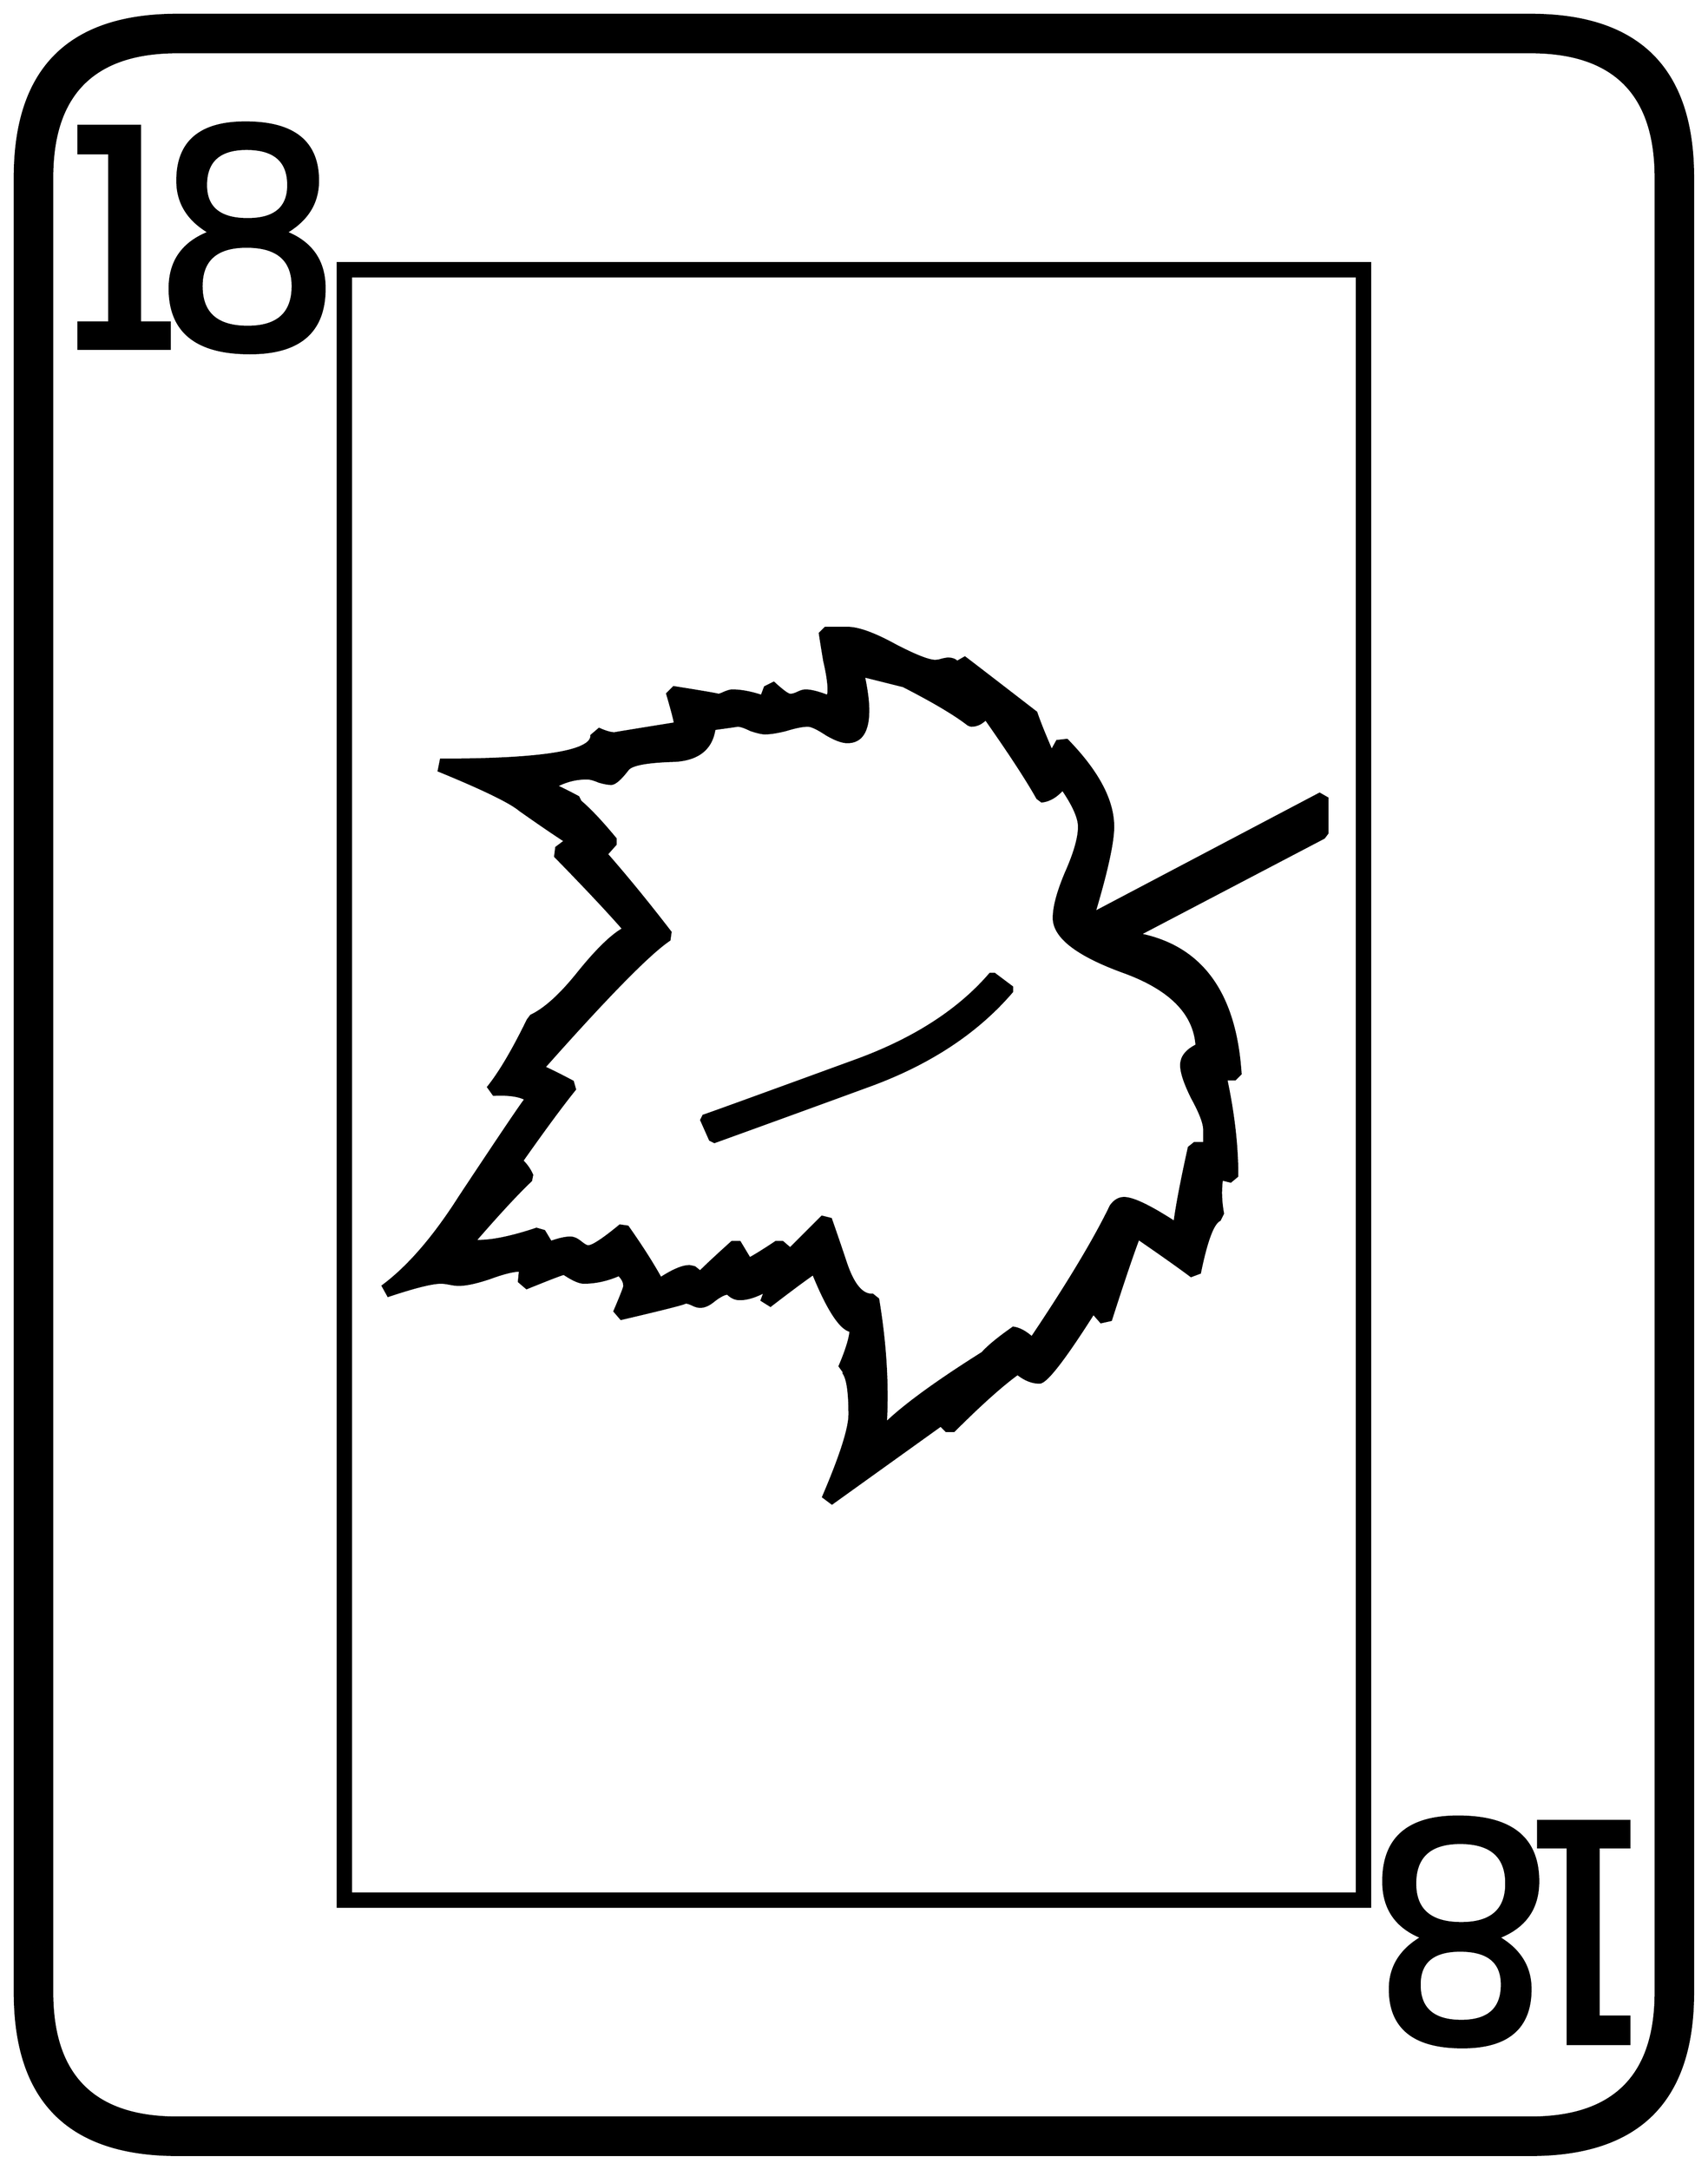 


\begin{tikzpicture}[y=0.80pt, x=0.80pt, yscale=-1.0, xscale=1.0, inner sep=0pt, outer sep=0pt]
\begin{scope}[shift={(100.0,1706.0)},nonzero rule]
  \path[draw=.,fill=.,line width=1.600pt] (1578.0,244.0) .. controls
    (1578.0,342.667) and (1528.667,392.0) .. (1430.0,392.0) --
    (198.0,392.0) .. controls (99.333,392.0) and (50.0,342.667) ..
    (50.0,244.0) -- (50.0,-1408.0) .. controls (50.0,-1506.667)
    and (99.333,-1556.0) .. (198.0,-1556.0) -- (1430.0,-1556.0) ..
    controls (1528.667,-1556.0) and (1578.0,-1506.667) ..
    (1578.0,-1408.0) -- (1578.0,244.0) -- cycle(1544.0,244.0) --
    (1544.0,-1408.0) .. controls (1544.0,-1484.0) and
    (1506.0,-1522.0) .. (1430.0,-1522.0) -- (198.0,-1522.0) ..
    controls (122.0,-1522.0) and (84.0,-1484.0) ..
    (84.0,-1408.0) -- (84.0,244.0) .. controls (84.0,320.0) and
    (122.0,358.0) .. (198.0,358.0) -- (1430.0,358.0) .. controls
    (1506.0,358.0) and (1544.0,320.0) .. (1544.0,244.0) --
    cycle(332.0,-1307.0) .. controls (332.0,-1267.667) and
    (309.333,-1248.0) .. (264.0,-1248.0) .. controls
    (215.333,-1248.0) and (191.0,-1267.667) .. (191.0,-1307.0) ..
    controls (191.0,-1331.667) and (203.0,-1348.667) ..
    (227.0,-1358.0) .. controls (207.667,-1369.333) and
    (198.0,-1385.0) .. (198.0,-1405.0) .. controls
    (198.0,-1440.333) and (218.667,-1458.0) .. (260.0,-1458.0) ..
    controls (304.0,-1458.0) and (326.0,-1440.333) ..
    (326.0,-1405.0) .. controls (326.0,-1385.0) and
    (316.333,-1369.333) .. (297.0,-1358.0) .. controls
    (320.333,-1348.667) and (332.0,-1331.667) .. (332.0,-1307.0) --
    cycle(191.0,-1252.0) -- (108.0,-1252.0) -- (108.0,-1276.0)
    -- (136.0,-1276.0) -- (136.0,-1430.0) -- (108.0,-1430.0) --
    (108.0,-1455.0) -- (164.0,-1455.0) -- (164.0,-1276.0) --
    (191.0,-1276.0) -- (191.0,-1252.0) -- cycle(1284.0,166.0) --
    (344.0,166.0) -- (344.0,-1330.0) -- (1284.0,-1330.0) --
    (1284.0,166.0) -- cycle(1520.0,291.0) -- (1464.0,291.0) --
    (1464.0,112.0) -- (1437.0,112.0) -- (1437.0,88.0) --
    (1520.0,88.0) -- (1520.0,112.0) -- (1492.0,112.0) --
    (1492.0,266.0) -- (1520.0,266.0) -- (1520.0,291.0) --
    cycle(1437.0,143.0) .. controls (1437.0,167.667) and
    (1425.0,184.667) .. (1401.0,194.0) .. controls (1420.333,205.333)
    and (1430.0,221.0) .. (1430.0,241.0) .. controls
    (1430.0,276.333) and (1409.333,294.0) .. (1368.0,294.0) ..
    controls (1324.0,294.0) and (1302.0,276.333) .. (1302.0,241.0)
    .. controls (1302.0,221.0) and (1311.667,205.333) ..
    (1331.0,194.0) .. controls (1307.667,184.667) and (1296.0,167.667)
    .. (1296.0,143.0) .. controls (1296.0,103.667) and
    (1318.667,84.0) .. (1364.0,84.0) .. controls (1412.667,84.0) and
    (1437.0,103.667) .. (1437.0,143.0) -- cycle(299.0,-1401.0) ..
    controls (299.0,-1423.0) and (286.333,-1434.0) ..
    (261.0,-1434.0) .. controls (236.333,-1434.0) and
    (224.0,-1423.0) .. (224.0,-1401.0) .. controls
    (224.0,-1380.333) and (236.667,-1370.0) .. (262.0,-1370.0) ..
    controls (286.667,-1370.0) and (299.0,-1380.333) ..
    (299.0,-1401.0) -- cycle(303.0,-1309.0) .. controls
    (303.0,-1333.0) and (289.0,-1345.0) .. (261.0,-1345.0) ..
    controls (233.667,-1345.0) and (220.0,-1333.0) ..
    (220.0,-1309.0) .. controls (220.0,-1284.333) and
    (234.0,-1272.0) .. (262.0,-1272.0) .. controls
    (289.333,-1272.0) and (303.0,-1284.333) .. (303.0,-1309.0) --
    cycle(1272.0,154.0) -- (1272.0,-1318.0) -- (356.0,-1318.0)
    -- (356.0,154.0) -- (1272.0,154.0) -- cycle(1408.0,145.0) ..
    controls (1408.0,120.333) and (1394.0,108.0) .. (1366.0,108.0)
    .. controls (1338.667,108.0) and (1325.0,120.333) ..
    (1325.0,145.0) .. controls (1325.0,169.0) and (1339.0,181.0)
    .. (1367.0,181.0) .. controls (1394.333,181.0) and
    (1408.0,169.0) .. (1408.0,145.0) -- cycle(1404.0,237.0) ..
    controls (1404.0,216.333) and (1391.333,206.0) .. (1366.0,206.0)
    .. controls (1341.333,206.0) and (1329.0,216.333) ..
    (1329.0,237.0) .. controls (1329.0,259.0) and (1341.667,270.0)
    .. (1367.0,270.0) .. controls (1391.667,270.0) and
    (1404.0,259.0) .. (1404.0,237.0) -- cycle(1245.0,-811.0) --
    (1242.0,-807.0) -- (1074.0,-719.0) .. controls
    (1130.667,-707.667) and (1161.333,-665.333) .. (1166.0,-592.0) --
    (1161.0,-587.0) -- (1153.0,-587.0) .. controls
    (1159.667,-555.667) and (1163.0,-526.333) .. (1163.0,-499.0) --
    (1157.0,-494.0) -- (1149.0,-496.0) .. controls
    (1147.667,-486.0) and (1148.0,-475.667) .. (1150.0,-465.0) --
    (1147.0,-459.0) .. controls (1141.0,-456.333) and
    (1135.0,-440.333) .. (1129.0,-411.0) -- (1121.0,-408.0) ..
    controls (1110.333,-416.0) and (1094.333,-427.333) ..
    (1073.0,-442.0) .. controls (1067.0,-426.0) and
    (1058.667,-401.333) .. (1048.0,-368.0) -- (1039.0,-366.0) --
    (1032.0,-374.0) .. controls (1005.333,-332.0) and
    (989.0,-311.0) .. (983.0,-311.0) .. controls (976.333,-311.0)
    and (969.667,-313.667) .. (963.0,-319.0) .. controls
    (948.333,-308.333) and (929.0,-291.0) .. (905.0,-267.0) --
    (898.0,-267.0) -- (893.0,-272.0) -- (794.0,-201.0) --
    (786.0,-207.0) .. controls (802.0,-244.333) and (810.0,-269.333)
    .. (810.0,-282.0) .. controls (810.0,-301.333) and
    (808.333,-313.667) .. (805.0,-319.0) -- (806.0,-319.0) --
    (801.0,-326.0) .. controls (807.0,-340.0) and (810.333,-350.667)
    .. (811.0,-358.0) .. controls (801.667,-360.0) and
    (790.333,-377.333) .. (777.0,-410.0) .. controls (768.333,-404.0)
    and (755.333,-394.333) .. (738.0,-381.0) -- (730.0,-386.0) --
    (733.0,-394.0) .. controls (724.333,-389.333) and (716.667,-387.0)
    .. (710.0,-387.0) .. controls (706.0,-387.0) and
    (702.333,-388.667) .. (699.0,-392.0) .. controls (696.333,-392.0)
    and (692.333,-390.0) .. (687.0,-386.0) .. controls
    (682.333,-382.0) and (678.0,-380.0) .. (674.0,-380.0) ..
    controls (672.0,-380.0) and (669.667,-380.667) .. (667.0,-382.0)
    .. controls (664.333,-383.333) and (662.0,-384.0) ..
    (660.0,-384.0) .. controls (664.0,-384.0) and (644.667,-379.0)
    .. (602.0,-369.0) -- (596.0,-376.0) .. controls
    (602.0,-390.0) and (605.0,-397.667) .. (605.0,-399.0) ..
    controls (605.0,-402.333) and (603.333,-405.667) .. (600.0,-409.0)
    .. controls (589.333,-404.333) and (578.667,-402.0) ..
    (568.0,-402.0) .. controls (564.0,-402.0) and (558.0,-404.667)
    .. (550.0,-410.0) .. controls (548.667,-410.0) and
    (537.333,-405.667) .. (516.0,-397.0) -- (509.0,-403.0) --
    (510.0,-413.0) .. controls (504.0,-413.0) and (494.667,-410.667)
    .. (482.0,-406.0) .. controls (470.0,-402.0) and
    (460.667,-400.0) .. (454.0,-400.0) .. controls (452.0,-400.0)
    and (449.333,-400.333) .. (446.0,-401.0) .. controls
    (442.667,-401.667) and (440.0,-402.0) .. (438.0,-402.0) ..
    controls (430.0,-402.0) and (414.0,-398.0) .. (390.0,-390.0)
    -- (385.0,-399.0) .. controls (408.333,-416.333) and
    (431.667,-443.333) .. (455.0,-480.0) .. controls (490.333,-533.333)
    and (510.333,-563.0) .. (515.0,-569.0) .. controls
    (509.0,-572.333) and (499.333,-573.667) .. (486.0,-573.0) --
    (481.0,-580.0) .. controls (491.667,-593.333) and (503.667,-613.667)
    .. (517.0,-641.0) -- (520.0,-645.0) .. controls
    (532.667,-651.0) and (547.0,-664.0) .. (563.0,-684.0) ..
    controls (579.667,-704.667) and (593.333,-718.0) .. (604.0,-724.0)
    .. controls (590.667,-739.333) and (570.0,-761.333) ..
    (542.0,-790.0) -- (543.0,-798.0) -- (551.0,-804.0) ..
    controls (541.667,-810.0) and (528.0,-819.333) .. (510.0,-832.0)
    .. controls (501.333,-839.333) and (476.667,-851.333) ..
    (436.0,-868.0) -- (438.0,-878.0) .. controls (530.0,-878.0)
    and (575.667,-885.333) .. (575.0,-900.0) -- (582.0,-906.0) ..
    controls (588.0,-903.333) and (592.667,-902.0) .. (596.0,-902.0)
    .. controls (595.333,-902.0) and (613.667,-905.0) ..
    (651.0,-911.0) .. controls (651.0,-913.0) and (648.667,-922.0)
    .. (644.0,-938.0) -- (650.0,-944.0) .. controls
    (679.333,-939.333) and (692.667,-937.0) .. (690.0,-937.0) ..
    controls (691.333,-937.0) and (693.333,-937.667) .. (696.0,-939.0)
    .. controls (699.333,-940.333) and (701.667,-941.0) ..
    (703.0,-941.0) .. controls (711.0,-941.0) and (720.0,-939.333)
    .. (730.0,-936.0) -- (733.0,-944.0) -- (741.0,-948.0) ..
    controls (749.0,-940.667) and (754.0,-937.0) .. (756.0,-937.0)
    .. controls (758.0,-937.0) and (760.333,-937.667) ..
    (763.0,-939.0) .. controls (765.667,-940.333) and (768.0,-941.0)
    .. (770.0,-941.0) .. controls (774.667,-941.0) and
    (781.333,-939.333) .. (790.0,-936.0) .. controls (790.667,-937.333)
    and (791.0,-939.0) .. (791.0,-941.0) .. controls
    (791.0,-947.667) and (789.667,-956.667) .. (787.0,-968.0) ..
    controls (785.0,-980.0) and (783.667,-988.333) .. (783.0,-993.0)
    -- (788.0,-998.0) -- (808.0,-998.0) .. controls
    (818.0,-998.0) and (832.667,-992.667) .. (852.0,-982.0) ..
    controls (871.333,-972.0) and (883.667,-967.333) .. (889.0,-968.0)
    .. controls (890.333,-968.0) and (892.0,-968.333) ..
    (894.0,-969.0) .. controls (896.667,-969.667) and (898.667,-970.0)
    .. (900.0,-970.0) .. controls (903.333,-970.0) and
    (906.0,-969.0) .. (908.0,-967.0) -- (915.0,-971.0) ..
    controls (920.333,-967.0) and (942.0,-950.333) .. (980.0,-921.0)
    .. controls (982.667,-913.0) and (987.333,-901.333) ..
    (994.0,-886.0) -- (999.0,-895.0) -- (1008.0,-896.0) ..
    controls (1036.0,-867.333) and (1050.0,-841.0) ..
    (1050.0,-817.0) .. controls (1050.0,-803.0) and
    (1044.333,-777.0) .. (1033.0,-739.0) -- (1238.0,-847.0) --
    (1245.0,-843.0) -- (1245.0,-811.0) -- cycle(1133.0,-529.0)
    -- (1133.0,-541.0) .. controls (1133.0,-547.0) and
    (1129.333,-556.667) .. (1122.0,-570.0) .. controls
    (1115.333,-583.333) and (1112.0,-593.333) .. (1112.0,-600.0) ..
    controls (1112.0,-607.333) and (1116.667,-613.333) ..
    (1126.0,-618.0) .. controls (1124.0,-647.333) and
    (1101.667,-669.667) .. (1059.0,-685.0) .. controls
    (1017.0,-700.333) and (996.0,-716.667) .. (996.0,-734.0) ..
    controls (996.0,-744.0) and (999.667,-757.667) ..
    (1007.0,-775.0) .. controls (1015.0,-793.0) and
    (1019.0,-807.0) .. (1019.0,-817.0) .. controls
    (1019.0,-825.0) and (1014.0,-836.333) .. (1004.0,-851.0) ..
    controls (998.0,-844.333) and (991.667,-840.667) .. (985.0,-840.0)
    -- (981.0,-843.0) .. controls (971.667,-859.667) and
    (956.0,-883.667) .. (934.0,-915.0) .. controls (930.0,-911.0)
    and (925.667,-909.0) .. (921.0,-909.0) .. controls
    (920.333,-909.0) and (919.333,-909.333) .. (918.0,-910.0) ..
    controls (906.0,-919.333) and (886.333,-931.0) .. (859.0,-945.0)
    .. controls (851.0,-947.0) and (839.0,-950.0) ..
    (823.0,-954.0) .. controls (825.667,-941.333) and (827.0,-931.0)
    .. (827.0,-923.0) .. controls (827.0,-903.667) and
    (820.667,-894.0) .. (808.0,-894.0) .. controls (803.333,-894.0)
    and (797.0,-896.333) .. (789.0,-901.0) .. controls
    (781.0,-906.333) and (775.333,-909.0) .. (772.0,-909.0) ..
    controls (767.333,-909.0) and (760.667,-907.667) .. (752.0,-905.0)
    .. controls (744.0,-903.0) and (737.667,-902.0) ..
    (733.0,-902.0) .. controls (730.333,-902.0) and (726.0,-903.0)
    .. (720.0,-905.0) .. controls (714.667,-907.667) and
    (710.667,-909.0) .. (708.0,-909.0) .. controls (708.667,-909.0)
    and (701.667,-908.0) .. (687.0,-906.0) .. controls
    (684.333,-888.0) and (672.333,-878.333) .. (651.0,-877.0) ..
    controls (625.667,-876.333) and (611.333,-873.667) .. (608.0,-869.0)
    .. controls (601.333,-860.333) and (596.333,-856.0) ..
    (593.0,-856.0) .. controls (590.333,-856.0) and (586.667,-856.667)
    .. (582.0,-858.0) .. controls (577.333,-860.0) and
    (573.667,-861.0) .. (571.0,-861.0) .. controls (561.0,-861.0)
    and (551.667,-858.667) .. (543.0,-854.0) .. controls
    (547.667,-852.0) and (554.333,-848.667) .. (563.0,-844.0) --
    (565.0,-840.0) .. controls (573.667,-832.667) and (584.333,-821.333)
    .. (597.0,-806.0) -- (597.0,-801.0) -- (589.0,-792.0) ..
    controls (607.667,-770.667) and (627.0,-747.0) .. (647.0,-721.0)
    -- (646.0,-714.0) .. controls (628.0,-702.0) and
    (590.0,-663.333) .. (532.0,-598.0) .. controls (539.333,-594.667)
    and (548.0,-590.333) .. (558.0,-585.0) -- (560.0,-578.0) ..
    controls (548.667,-564.0) and (532.667,-542.333) .. (512.0,-513.0)
    .. controls (516.0,-509.0) and (519.0,-504.667) ..
    (521.0,-500.0) -- (520.0,-495.0) .. controls (508.0,-483.667)
    and (491.0,-465.333) .. (469.0,-440.0) .. controls
    (482.333,-439.333) and (501.0,-443.0) .. (525.0,-451.0) --
    (532.0,-449.0) -- (538.0,-439.0) .. controls (545.333,-441.667)
    and (551.333,-443.0) .. (556.0,-443.0) .. controls
    (558.667,-443.0) and (561.667,-441.667) .. (565.0,-439.0) ..
    controls (568.333,-436.333) and (570.667,-435.0) .. (572.0,-435.0)
    .. controls (576.0,-435.0) and (585.667,-441.333) ..
    (601.0,-454.0) -- (608.0,-453.0) .. controls (620.667,-435.0)
    and (630.667,-419.333) .. (638.0,-406.0) .. controls
    (649.333,-413.333) and (658.0,-417.0) .. (664.0,-417.0) ..
    controls (664.667,-417.0) and (666.333,-416.667) .. (669.0,-416.0)
    -- (674.0,-412.0) .. controls (680.0,-418.0) and
    (689.667,-427.0) .. (703.0,-439.0) -- (710.0,-439.0) ..
    controls (712.0,-435.667) and (715.0,-430.667) .. (719.0,-424.0)
    .. controls (725.0,-427.333) and (733.0,-432.333) ..
    (743.0,-439.0) -- (749.0,-439.0) -- (756.0,-433.0) --
    (785.0,-462.0) -- (793.0,-460.0) .. controls (797.667,-446.667)
    and (802.333,-433.0) .. (807.0,-419.0) .. controls
    (813.667,-399.667) and (821.667,-390.333) .. (831.0,-391.0) --
    (836.0,-387.0) .. controls (842.667,-347.0) and (845.0,-309.333)
    .. (843.0,-274.0) .. controls (860.333,-290.667) and
    (889.667,-312.0) .. (931.0,-338.0) .. controls (936.333,-344.0)
    and (945.667,-351.667) .. (959.0,-361.0) .. controls
    (964.333,-360.333) and (970.0,-357.333) .. (976.0,-352.0) ..
    controls (1008.667,-400.667) and (1032.333,-440.0) ..
    (1047.0,-470.0) -- (1048.0,-472.0) .. controls
    (1051.333,-476.667) and (1055.333,-479.0) .. (1060.0,-479.0) ..
    controls (1068.0,-479.0) and (1083.333,-471.667) ..
    (1106.0,-457.0) .. controls (1108.0,-472.333) and
    (1112.333,-495.0) .. (1119.0,-525.0) -- (1124.0,-529.0) --
    (1133.0,-529.0) -- cycle(958.0,-667.0) .. controls
    (926.667,-630.333) and (884.0,-602.0) .. (830.0,-582.0) ..
    controls (782.667,-564.667) and (735.0,-547.333) .. (687.0,-530.0)
    -- (683.0,-532.0) -- (675.0,-550.0) -- (677.0,-554.0) ..
    controls (677.667,-554.0) and (723.667,-570.667) .. (815.0,-604.0)
    .. controls (868.333,-623.333) and (909.333,-649.667) ..
    (938.0,-683.0) -- (942.0,-683.0) -- (958.0,-671.0) --
    (958.0,-667.0) -- cycle;
\end{scope}

\end{tikzpicture}

